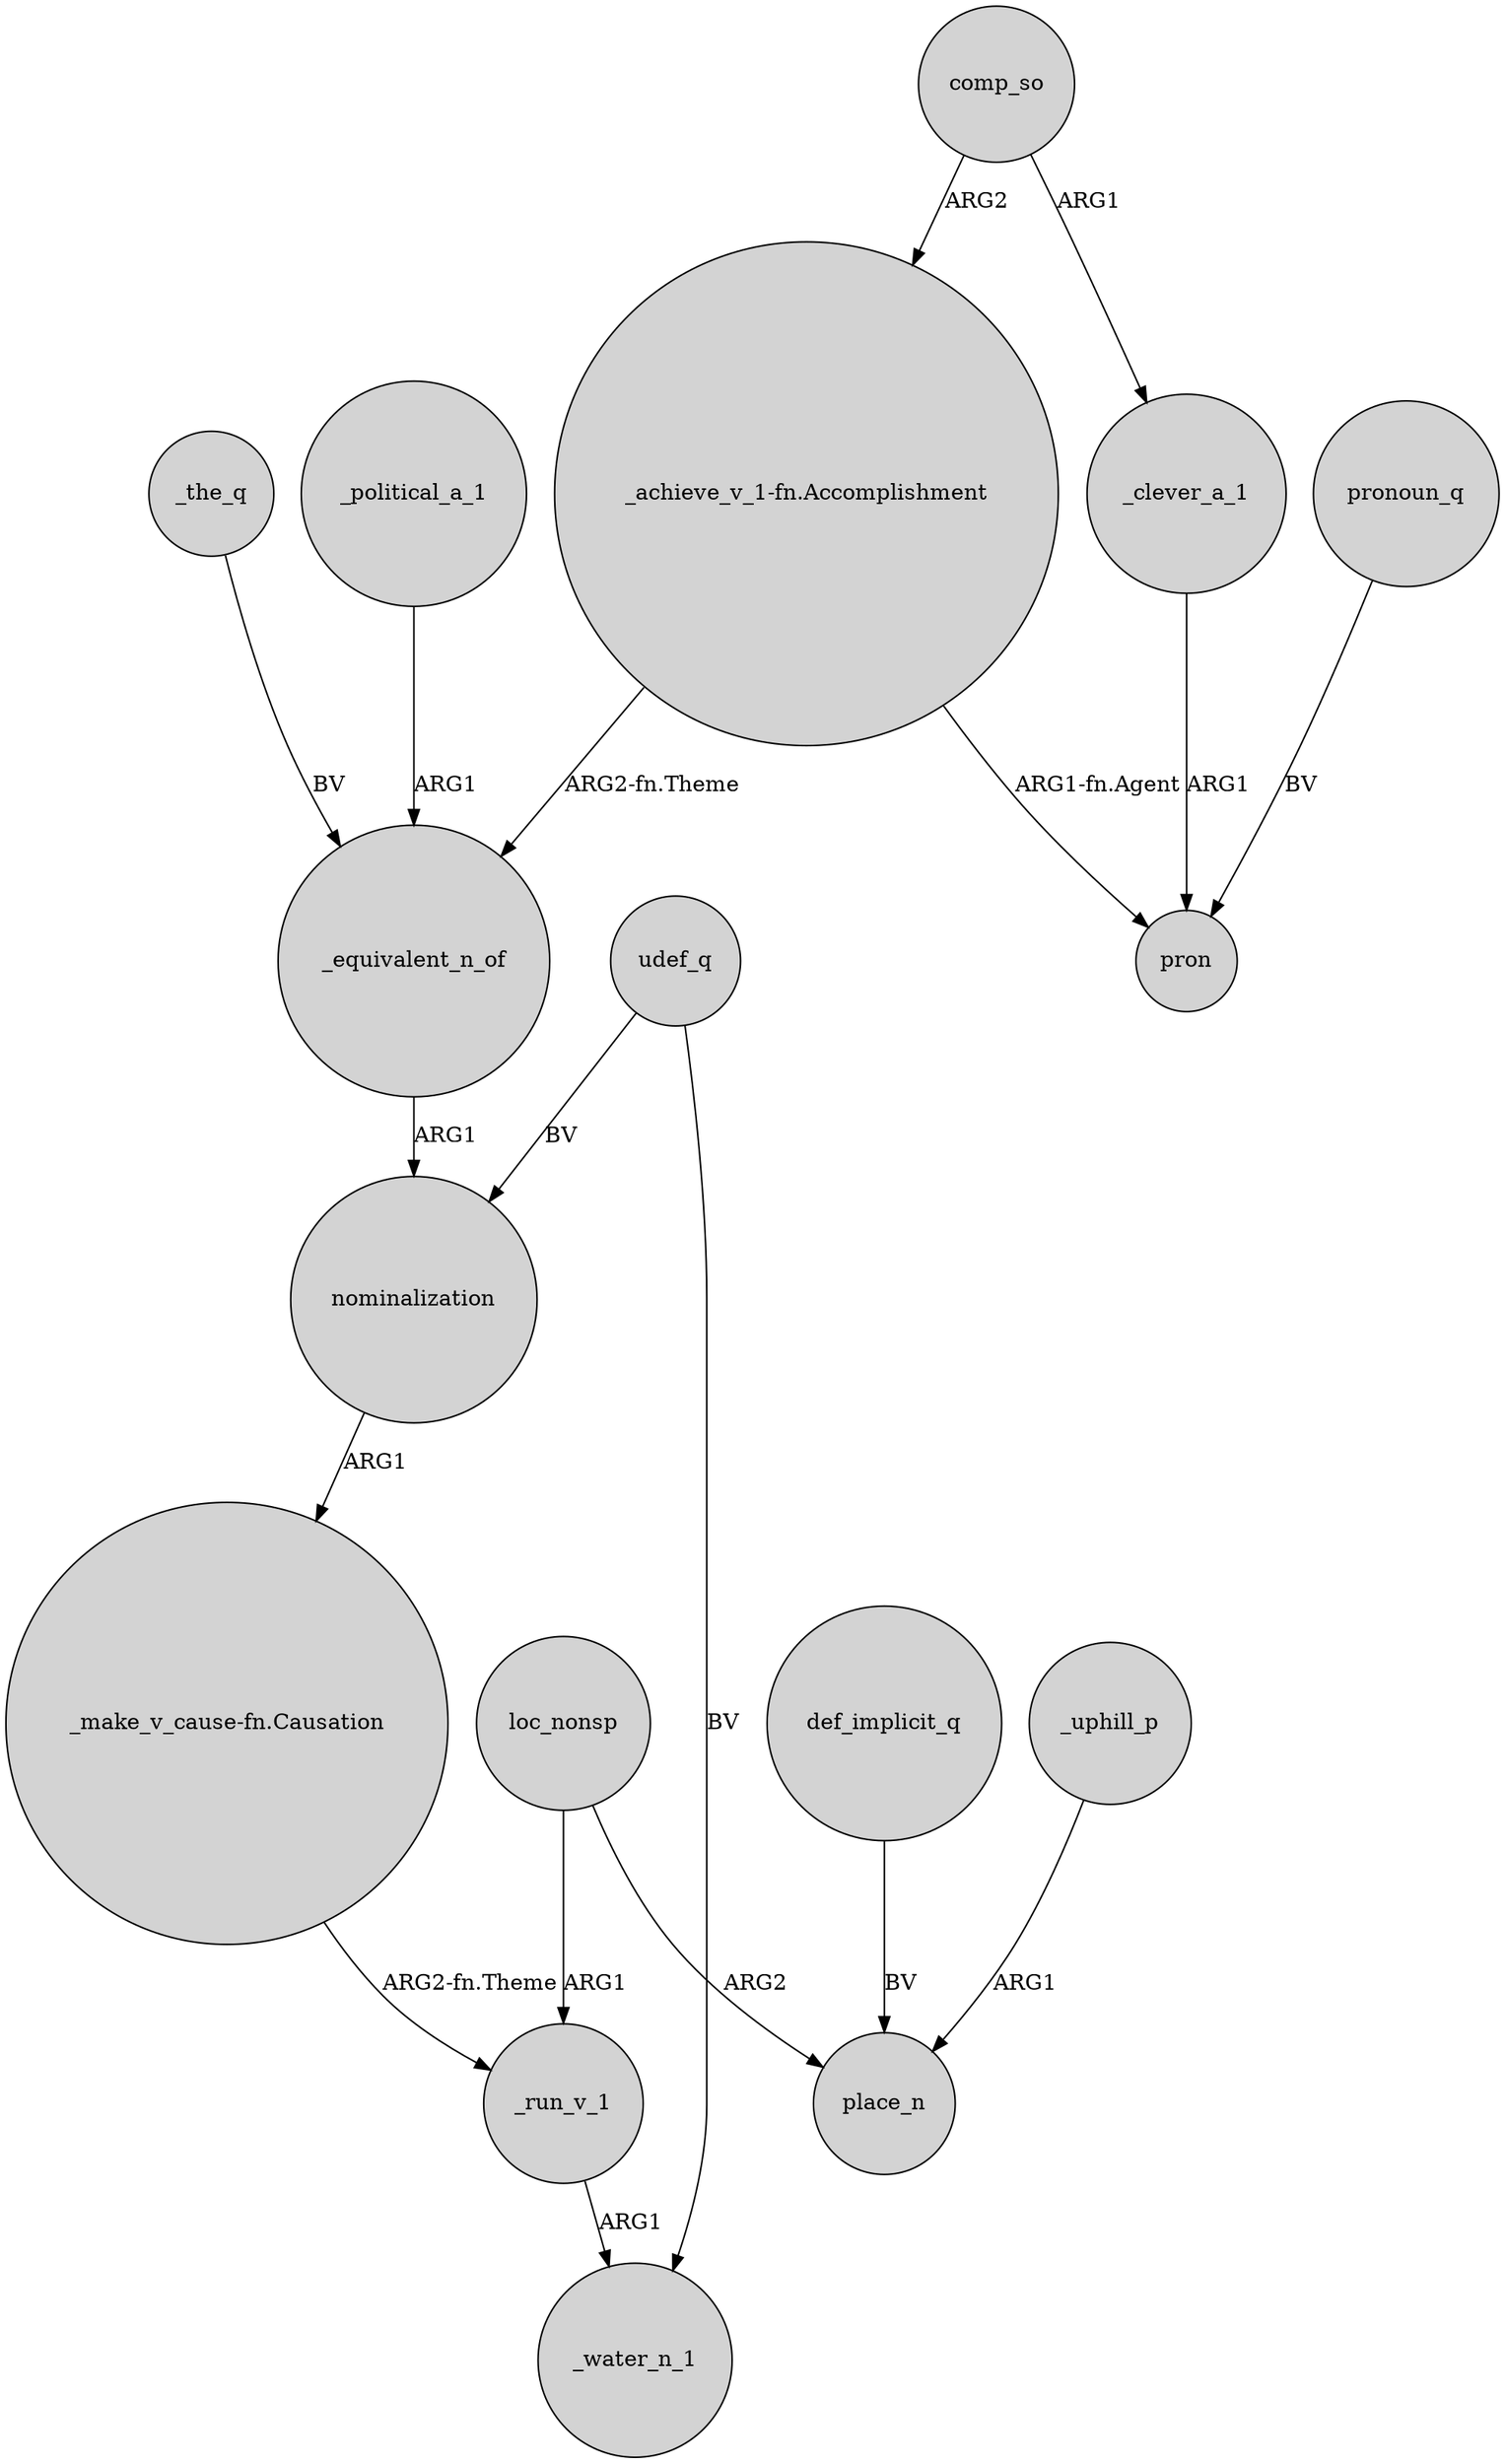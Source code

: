 digraph {
	node [shape=circle style=filled]
	_run_v_1 -> _water_n_1 [label=ARG1]
	"_make_v_cause-fn.Causation" -> _run_v_1 [label="ARG2-fn.Theme"]
	loc_nonsp -> place_n [label=ARG2]
	udef_q -> _water_n_1 [label=BV]
	def_implicit_q -> place_n [label=BV]
	"_achieve_v_1-fn.Accomplishment" -> pron [label="ARG1-fn.Agent"]
	loc_nonsp -> _run_v_1 [label=ARG1]
	comp_so -> _clever_a_1 [label=ARG1]
	"_achieve_v_1-fn.Accomplishment" -> _equivalent_n_of [label="ARG2-fn.Theme"]
	_equivalent_n_of -> nominalization [label=ARG1]
	_political_a_1 -> _equivalent_n_of [label=ARG1]
	_uphill_p -> place_n [label=ARG1]
	_the_q -> _equivalent_n_of [label=BV]
	nominalization -> "_make_v_cause-fn.Causation" [label=ARG1]
	udef_q -> nominalization [label=BV]
	_clever_a_1 -> pron [label=ARG1]
	comp_so -> "_achieve_v_1-fn.Accomplishment" [label=ARG2]
	pronoun_q -> pron [label=BV]
}
